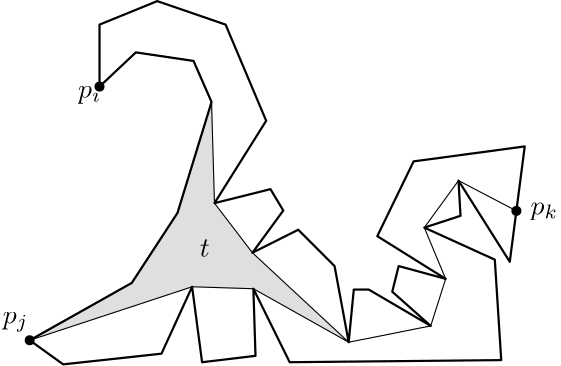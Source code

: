 <?xml version="1.0"?>
<!DOCTYPE ipe SYSTEM "ipe.dtd">
<ipe version="70010" creator="Ipe 7.0.10">
<info created="D:20081119101335" modified="D:20110906104948"/>
<ipestyle name="ipe6">
<symbol name="mark/circle(sx)" transformations="translations">
<path fill="sym-stroke">
0.6 0 0 0.6 0 0 e
0.4 0 0 0.4 0 0 e
</path>
</symbol>
<symbol name="mark/disk(sx)" transformations="translations">
<path fill="sym-stroke">
0.6 0 0 0.6 0 0 e
</path>
</symbol>
<symbol name="mark/fdisk(sfx)" transformations="translations">
<group>
<path fill="sym-stroke" fillrule="eofill">
0.6 0 0 0.6 0 0 e
0.4 0 0 0.4 0 0 e
</path>
<path fill="sym-fill">
0.4 0 0 0.4 0 0 e
</path>
</group>
</symbol>
<symbol name="mark/box(sx)" transformations="translations">
<path fill="sym-stroke" fillrule="eofill">
-0.6 -0.6 m
0.6 -0.6 l
0.6 0.6 l
-0.6 0.6 l
h
-0.4 -0.4 m
0.4 -0.4 l
0.4 0.4 l
-0.4 0.4 l
h
</path>
</symbol>
<symbol name="mark/square(sx)" transformations="translations">
<path fill="sym-stroke">
-0.6 -0.6 m
0.6 -0.6 l
0.6 0.6 l
-0.6 0.6 l
h
</path>
</symbol>
<symbol name="mark/fsquare(sfx)" transformations="translations">
<group>
<path fill="sym-stroke" fillrule="eofill">
-0.6 -0.6 m
0.6 -0.6 l
0.6 0.6 l
-0.6 0.6 l
0 -0.4 m
0.4 -0.4 l
0.4 0.4 l
-0.4 0.4 l
h
</path>
<path fill="sym-fill">
-0.4 -0.4 m
0.4 -0.4 l
0.4 0.4 l
-0.4 0.4 l
h
</path>
</group>
</symbol>
<symbol name="mark/cross(sx)" transformations="translations">
<group>
<path fill="sym-stroke">
-0.43 -0.57 m
0.57 0.43 l
0.43 0.57 l
-0.57 -0.43 l
h
</path>
<path fill="sym-stroke">
-0.43 0.57 m
0.57 -0.43 l
0.43 -0.57 l
-0.57 0.43 l
h
</path>
</group>
</symbol>
<pen name="heavier" value="0.8"/>
<pen name="fat" value="1.2"/>
<pen name="ultrafat" value="2"/>
<symbolsize name="large" value="5"/>
<symbolsize name="small" value="2"/>
<symbolsize name="tiny" value="1.1"/>
<arrowsize name="large" value="10"/>
<arrowsize name="small" value="5"/>
<arrowsize name="tiny" value="3"/>
<color name="red" value="1 0 0"/>
<color name="green" value="0 1 0"/>
<color name="blue" value="0 0 1"/>
<color name="yellow" value="1 1 0"/>
<color name="gray1" value="0.125"/>
<color name="gray2" value="0.25"/>
<color name="gray3" value="0.375"/>
<color name="gray4" value="0.5"/>
<color name="gray5" value="0.625"/>
<color name="gray6" value="0.75"/>
<color name="gray7" value="0.875"/>
<dashstyle name="dashed" value="[4] 0"/>
<dashstyle name="dotted" value="[1 3] 0"/>
<dashstyle name="dash dotted" value="[4 2 1 2] 0"/>
<dashstyle name="dash dot dotted" value="[4 2 1 2 1 2] 0"/>
<textsize name="large" value="\large"/>
<textsize name="Large" value="\Large"/>
<textsize name="LARGE" value="\LARGE"/>
<textsize name="huge" value="\huge"/>
<textsize name="Huge" value="\Huge"/>
<textsize name="small" value="\small"/>
<textsize name="footnote" value="\footnotesize"/>
<textsize name="tiny" value="\tiny"/>
<textstyle name="center" begin="\begin{center}" end="\end{center}"/>
<textstyle name="itemize" begin="\begin{itemize}" end="\end{itemize}"/>
<textstyle name="item" begin="\begin{itemize}\item{}" end="\end{itemize}"/>
</ipestyle>
<page>
<layer name="alpha"/>
<view layers="alpha" active="alpha"/>
<path layer="alpha" matrix="1 0 0 1 15.3789 150.382" stroke="black" fill="gray7">
267.85 382.106 m
255.596 342.192 l
239.14 316.982 l
202.377 296.325 l
260.848 315.582 l
282.906 314.882 l
317.219 295.625 l
282.556 327.836 l
268.901 345.693 l
h
</path>
<path matrix="1 0 0 1 15.3789 150.382" stroke="black">
317.219 295.625 m
346.75 301.5 l
352.134 318.423 l
344.442 336.885 l
356.75 353.808 l
377.586 342.899 l
</path>
<path matrix="1 0 0 1 15.3789 150.382" stroke="black">
267.85 382.106 m
261.365 396.885 l
240.596 399.962 l
227.519 387.654 l
</path>
<path matrix="1 0 0 1 15.3789 150.382" stroke="black" pen="heavier">
375.211 324.577 m
380.596 366.115 l
340.596 360.731 l
327.519 333.808 l
352.134 318.423 l
335.211 323.038 l
332.903 313.808 l
346.75 301.5 l
324.442 314.577 l
319.057 314.577 l
317.219 295.625 l
312.134 323.038 l
299.057 336.115 l
282.556 327.836 l
293.673 343.038 l
289.057 350.731 l
268.901 345.693 l
287.519 375.346 l
272.903 409.962 l
248.288 418.423 l
227.519 409.962 l
227.519 387.654 l
240.596 399.962 l
261.365 396.885 l
267.85 382.106 l
255.596 342.192 l
239.14 316.982 l
202.377 296.325 l
214.442 287.654 l
249.826 291.5 l
260.848 315.582 l
264.442 288.423 l
283.673 290.731 l
282.906 314.882 l
295.98 288.423 l
372.134 289.192 l
369.826 325.346 l
344.442 336.885 l
357.483 341.141 l
356.75 353.808 l
h
</path>
<use matrix="1 0 0 1 15.3789 150.382" name="mark/disk(sx)" pos="377.586 342.899" size="normal" stroke="black"/>
<use matrix="1 0 0 1 15.3789 150.382" name="mark/disk(sx)" pos="202.377 296.325" size="normal" stroke="black"/>
<use matrix="1 0 0 1 15.3789 150.382" name="mark/disk(sx)" pos="227.519 387.654" size="normal" stroke="black"/>
<text transformations="translations" pos="235.168 534.017" stroke="black" type="label" valign="baseline">$p_i$</text>
<text transformations="translations" pos="208.072 452.73" stroke="black" type="label" valign="baseline">$p_j$</text>
<text transformations="translations" pos="398.047 492.004" stroke="black" type="label" valign="baseline">$p_k$</text>
<text matrix="1 0 0 1 4.26226 0" transformations="translations" pos="274.746 476.781" stroke="black" type="label" valign="baseline">$t$</text>
</page>
</ipe>

